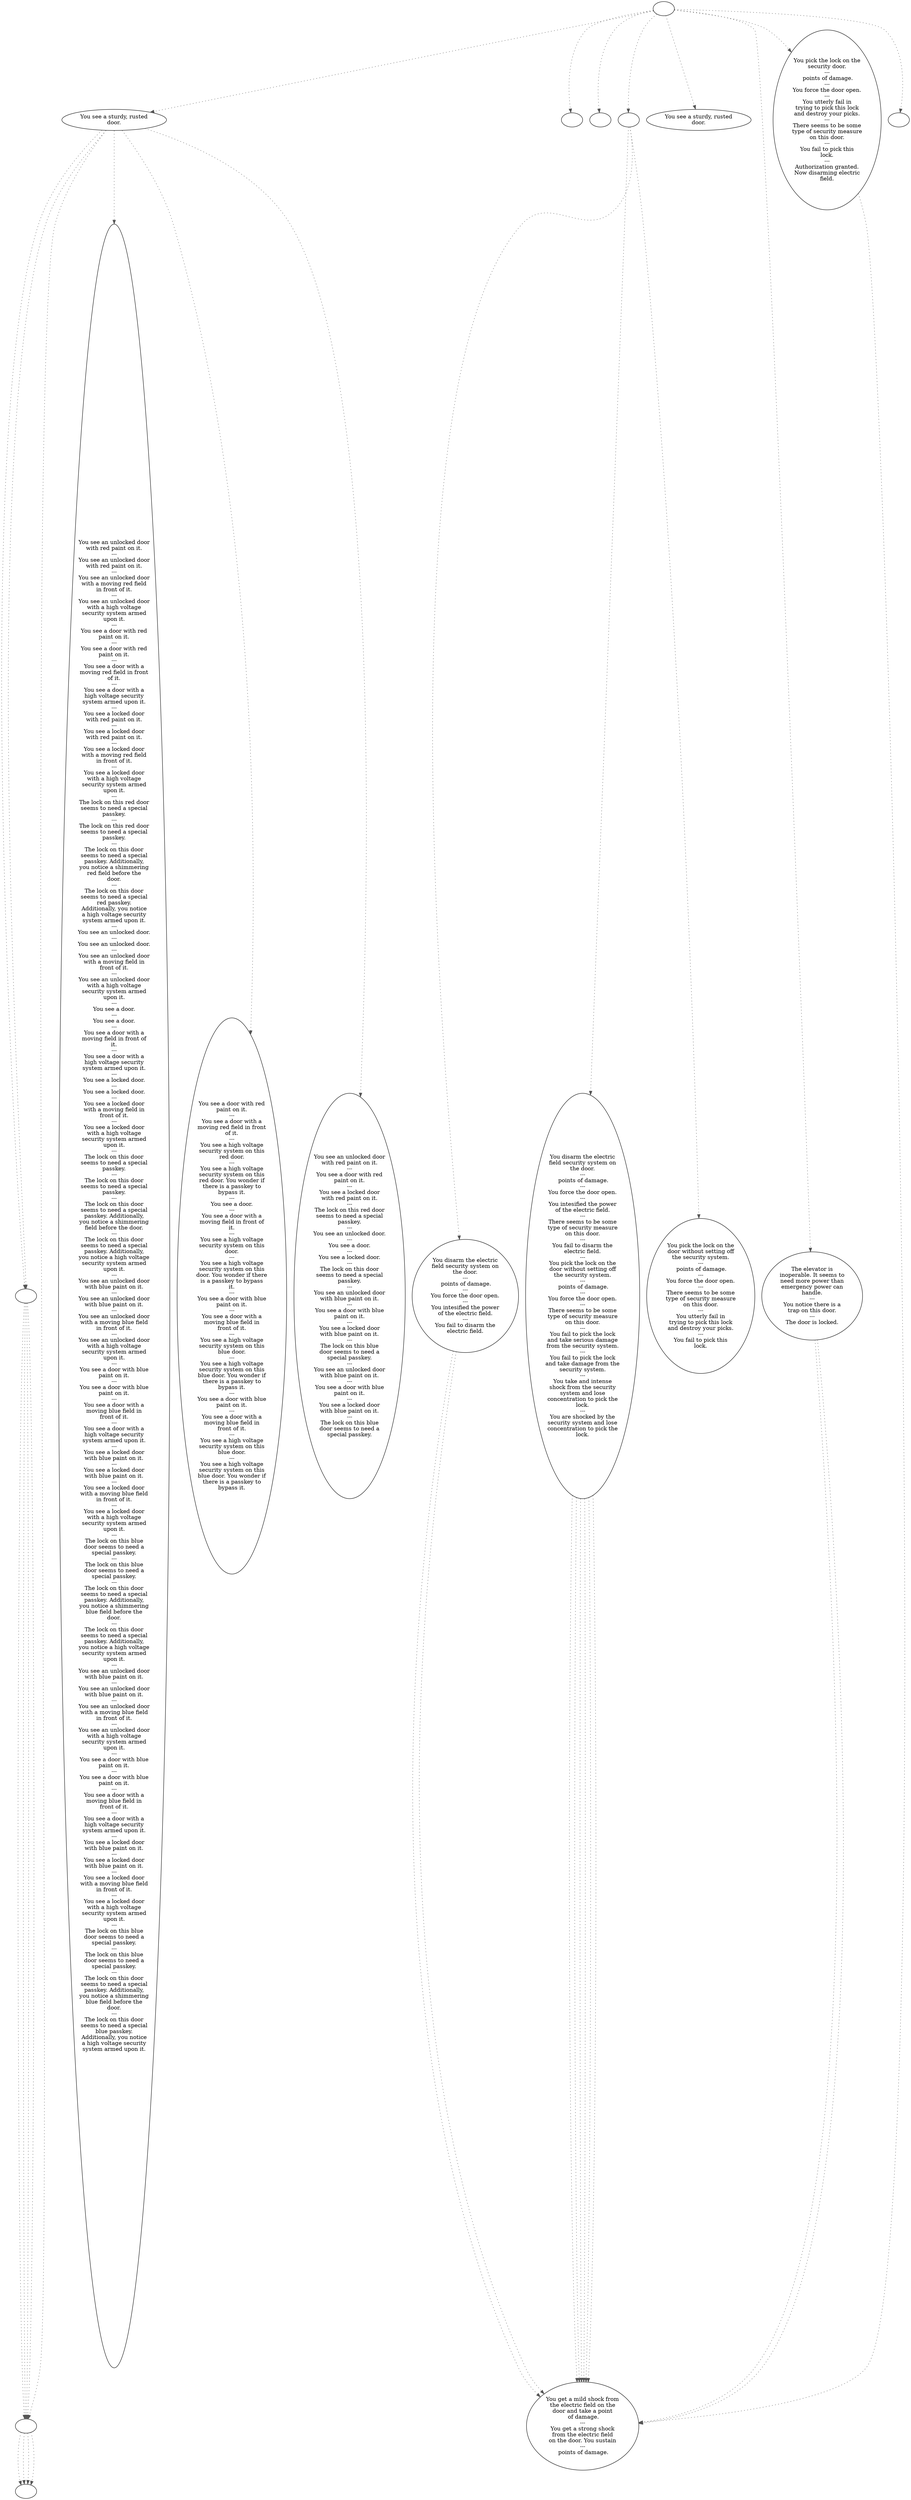 digraph GLOBLDOR {
  "start" [style=filled       fillcolor="#FFFFFF"       color="#000000"]
  "start" -> "use_p_proc" [style=dotted color="#555555"]
  "start" -> "map_enter_p_proc" [style=dotted color="#555555"]
  "start" -> "map_update_p_proc" [style=dotted color="#555555"]
  "start" -> "use_obj_on_p_proc" [style=dotted color="#555555"]
  "start" -> "look_at_p_proc" [style=dotted color="#555555"]
  "start" -> "description_p_proc" [style=dotted color="#555555"]
  "start" -> "use_skill_on_p_proc" [style=dotted color="#555555"]
  "start" -> "damage_p_proc" [style=dotted color="#555555"]
  "start" [label=""]
  "use_p_proc" [style=filled       fillcolor="#FFFFFF"       color="#000000"]
  "use_p_proc" -> "Damage_Dude" [style=dotted color="#555555"]
  "use_p_proc" -> "Damage_Dude" [style=dotted color="#555555"]
  "use_p_proc" [label="The elevator is\ninoperable. It seems to\nneed more power than\nemergency power can\nhandle.\n---\nYou notice there is a\ntrap on this door.\n---\nThe door is locked."]
  "use_skill_on_p_proc" [style=filled       fillcolor="#FFFFFF"       color="#000000"]
  "use_skill_on_p_proc" -> "Trapped_And_Locked" [style=dotted color="#555555"]
  "use_skill_on_p_proc" -> "Trapped_Door" [style=dotted color="#555555"]
  "use_skill_on_p_proc" -> "Locked_Door" [style=dotted color="#555555"]
  "use_skill_on_p_proc" [label=""]
  "use_obj_on_p_proc" [style=filled       fillcolor="#FFFFFF"       color="#000000"]
  "use_obj_on_p_proc" -> "Damage_Dude" [style=dotted color="#555555"]
  "use_obj_on_p_proc" [label="You pick the lock on the\nsecurity door.\n---\n points of damage.\n---\nYou force the door open.\n---\nYou utterly fail in\ntrying to pick this lock\nand destroy your picks.\n---\nThere seems to be some\ntype of security measure\non this door.\n---\nYou fail to pick this\nlock.\n---\nAuthorization granted.\nNow disarming electric\nfield."]
  "look_at_p_proc" [style=filled       fillcolor="#FFFFFF"       color="#000000"]
  "look_at_p_proc" [label="You see a sturdy, rusted\ndoor."]
  "description_p_proc" [style=filled       fillcolor="#FFFFFF"       color="#000000"]
  "description_p_proc" -> "Skill_Checks" [style=dotted color="#555555"]
  "description_p_proc" -> "Display_Armed_And_Locked" [style=dotted color="#555555"]
  "description_p_proc" -> "Skill_Checks" [style=dotted color="#555555"]
  "description_p_proc" -> "Display_Trapped" [style=dotted color="#555555"]
  "description_p_proc" -> "Locks_Check" [style=dotted color="#555555"]
  "description_p_proc" -> "Display_Locked" [style=dotted color="#555555"]
  "description_p_proc" [label="You see a sturdy, rusted\ndoor."]
  "damage_p_proc" [style=filled       fillcolor="#FFFFFF"       color="#000000"]
  "damage_p_proc" [label=""]
  "map_enter_p_proc" [style=filled       fillcolor="#FFFFFF"       color="#000000"]
  "map_enter_p_proc" [label=""]
  "map_update_p_proc" [style=filled       fillcolor="#FFFFFF"       color="#000000"]
  "map_update_p_proc" [label=""]
  "Trapped_And_Locked" [style=filled       fillcolor="#FFFFFF"       color="#000000"]
  "Trapped_And_Locked" -> "Damage_Dude" [style=dotted color="#555555"]
  "Trapped_And_Locked" -> "Damage_Dude" [style=dotted color="#555555"]
  "Trapped_And_Locked" -> "Damage_Dude" [style=dotted color="#555555"]
  "Trapped_And_Locked" -> "Damage_Dude" [style=dotted color="#555555"]
  "Trapped_And_Locked" -> "Damage_Dude" [style=dotted color="#555555"]
  "Trapped_And_Locked" -> "Damage_Dude" [style=dotted color="#555555"]
  "Trapped_And_Locked" [label="You disarm the electric\nfield security system on\nthe door.\n---\n points of damage.\n---\nYou force the door open.\n---\nYou intesified the power\nof the electric field.\n---\nThere seems to be some\ntype of security measure\non this door.\n---\nYou fail to disarm the\nelectric field.\n---\nYou pick the lock on the\ndoor without setting off\nthe security system.\n---\n points of damage.\n---\nYou force the door open.\n---\nThere seems to be some\ntype of security measure\non this door.\n---\nYou fail to pick the lock\nand take serious damage\nfrom the security system.\n---\nYou fail to pick the lock\nand take damage from the\nsecurity system.\n---\nYou take and intense\nshock from the security\nsystem and lose\nconcentration to pick the\nlock.\n---\nYou are shocked by the\nsecurity system and lose\nconcentration to pick the\nlock."]
  "Locked_Door" [style=filled       fillcolor="#FFFFFF"       color="#000000"]
  "Locked_Door" [label="You pick the lock on the\ndoor without setting off\nthe security system.\n---\n points of damage.\n---\nYou force the door open.\n---\nThere seems to be some\ntype of security measure\non this door.\n---\nYou utterly fail in\ntrying to pick this lock\nand destroy your picks.\n---\nYou fail to pick this\nlock."]
  "Trapped_Door" [style=filled       fillcolor="#FFFFFF"       color="#000000"]
  "Trapped_Door" -> "Damage_Dude" [style=dotted color="#555555"]
  "Trapped_Door" -> "Damage_Dude" [style=dotted color="#555555"]
  "Trapped_Door" [label="You disarm the electric\nfield security system on\nthe door.\n---\n points of damage.\n---\nYou force the door open.\n---\nYou intesified the power\nof the electric field.\n---\nYou fail to disarm the\nelectric field."]
  "Damage_Dude" [style=filled       fillcolor="#FFFFFF"       color="#000000"]
  "Damage_Dude" [label="You get a mild shock from\nthe electric field on the\ndoor and take a point\n of damage.\n---\nYou get a strong shock\nfrom the electric field\non the door. You sustain\n---\n points of damage."]
  "Skill_Checks" [style=filled       fillcolor="#FFFFFF"       color="#000000"]
  "Skill_Checks" -> "Locks_Check" [style=dotted color="#555555"]
  "Skill_Checks" -> "Locks_Check" [style=dotted color="#555555"]
  "Skill_Checks" -> "Locks_Check" [style=dotted color="#555555"]
  "Skill_Checks" -> "Locks_Check" [style=dotted color="#555555"]
  "Skill_Checks" [label=""]
  "Stat_Checks" [style=filled       fillcolor="#FFFFFF"       color="#000000"]
  "Stat_Checks" [label=""]
  "Locks_Check" [style=filled       fillcolor="#FFFFFF"       color="#000000"]
  "Locks_Check" -> "Stat_Checks" [style=dotted color="#555555"]
  "Locks_Check" -> "Stat_Checks" [style=dotted color="#555555"]
  "Locks_Check" -> "Stat_Checks" [style=dotted color="#555555"]
  "Locks_Check" -> "Stat_Checks" [style=dotted color="#555555"]
  "Locks_Check" [label=""]
  "Display_Armed_And_Locked" [style=filled       fillcolor="#FFFFFF"       color="#000000"]
  "Display_Armed_And_Locked" [label="You see an unlocked door\nwith red paint on it.\n---\nYou see an unlocked door\nwith red paint on it.\n---\nYou see an unlocked door\nwith a moving red field\nin front of it.\n---\nYou see an unlocked door\nwith a high voltage\nsecurity system armed\nupon it.\n---\nYou see a door with red\npaint on it.\n---\nYou see a door with red\npaint on it.\n---\nYou see a door with a\nmoving red field in front\nof it.\n---\nYou see a door with a\nhigh voltage security\nsystem armed upon it.\n---\nYou see a locked door\nwith red paint on it.\n---\nYou see a locked door\nwith red paint on it.\n---\nYou see a locked door\nwith a moving red field\nin front of it.\n---\nYou see a locked door\nwith a high voltage\nsecurity system armed\nupon it.\n---\nThe lock on this red door\nseems to need a special\npasskey.\n---\nThe lock on this red door\nseems to need a special\npasskey.\n---\nThe lock on this door\nseems to need a special\npasskey. Additionally,\nyou notice a shimmering\nred field before the\ndoor.\n---\nThe lock on this door\nseems to need a special\nred passkey.\nAdditionally, you notice\na high voltage security\nsystem armed upon it.\n---\nYou see an unlocked door.\n---\nYou see an unlocked door.\n---\nYou see an unlocked door\nwith a moving field in\nfront of it.\n---\nYou see an unlocked door\nwith a high voltage\nsecurity system armed\nupon it.\n---\nYou see a door.\n---\nYou see a door.\n---\nYou see a door with a\nmoving field in front of\nit.\n---\nYou see a door with a\nhigh voltage security\nsystem armed upon it.\n---\nYou see a locked door.\n---\nYou see a locked door.\n---\nYou see a locked door\nwith a moving field in\nfront of it.\n---\nYou see a locked door\nwith a high voltage\nsecurity system armed\nupon it.\n---\nThe lock on this door\nseems to need a special\npasskey.\n---\nThe lock on this door\nseems to need a special\npasskey.\n---\nThe lock on this door\nseems to need a special\npasskey. Additionally,\nyou notice a shimmering\nfield before the door.\n---\nThe lock on this door\nseems to need a special\npasskey. Additionally,\nyou notice a high voltage\nsecurity system armed\nupon it.\n---\nYou see an unlocked door\nwith blue paint on it.\n---\nYou see an unlocked door\nwith blue paint on it.\n---\nYou see an unlocked door\nwith a moving blue field\nin front of it.\n---\nYou see an unlocked door\nwith a high voltage\nsecurity system armed\nupon it.\n---\nYou see a door with blue\npaint on it.\n---\nYou see a door with blue\npaint on it.\n---\nYou see a door with a\nmoving blue field in\nfront of it.\n---\nYou see a door with a\nhigh voltage security\nsystem armed upon it.\n---\nYou see a locked door\nwith blue paint on it.\n---\nYou see a locked door\nwith blue paint on it.\n---\nYou see a locked door\nwith a moving blue field\nin front of it.\n---\nYou see a locked door\nwith a high voltage\nsecurity system armed\nupon it.\n---\nThe lock on this blue\ndoor seems to need a\nspecial passkey.\n---\nThe lock on this blue\ndoor seems to need a\nspecial passkey.\n---\nThe lock on this door\nseems to need a special\npasskey. Additionally,\nyou notice a shimmering\nblue field before the\ndoor.\n---\nThe lock on this door\nseems to need a special\npasskey. Additionally,\nyou notice a high voltage\nsecurity system armed\nupon it.\n---\nYou see an unlocked door\nwith blue paint on it.\n---\nYou see an unlocked door\nwith blue paint on it.\n---\nYou see an unlocked door\nwith a moving blue field\nin front of it.\n---\nYou see an unlocked door\nwith a high voltage\nsecurity system armed\nupon it.\n---\nYou see a door with blue\npaint on it.\n---\nYou see a door with blue\npaint on it.\n---\nYou see a door with a\nmoving blue field in\nfront of it.\n---\nYou see a door with a\nhigh voltage security\nsystem armed upon it.\n---\nYou see a locked door\nwith blue paint on it.\n---\nYou see a locked door\nwith blue paint on it.\n---\nYou see a locked door\nwith a moving blue field\nin front of it.\n---\nYou see a locked door\nwith a high voltage\nsecurity system armed\nupon it.\n---\nThe lock on this blue\ndoor seems to need a\nspecial passkey.\n---\nThe lock on this blue\ndoor seems to need a\nspecial passkey.\n---\nThe lock on this door\nseems to need a special\npasskey. Additionally,\nyou notice a shimmering\nblue field before the\ndoor.\n---\nThe lock on this door\nseems to need a special\nblue passkey.\nAdditionally, you notice\na high voltage security\nsystem armed upon it."]
  "Display_Locked" [style=filled       fillcolor="#FFFFFF"       color="#000000"]
  "Display_Locked" [label="You see an unlocked door\nwith red paint on it.\n---\nYou see a door with red\npaint on it.\n---\nYou see a locked door\nwith red paint on it.\n---\nThe lock on this red door\nseems to need a special\npasskey.\n---\nYou see an unlocked door.\n---\nYou see a door.\n---\nYou see a locked door.\n---\nThe lock on this door\nseems to need a special\npasskey.\n---\nYou see an unlocked door\nwith blue paint on it.\n---\nYou see a door with blue\npaint on it.\n---\nYou see a locked door\nwith blue paint on it.\n---\nThe lock on this blue\ndoor seems to need a\nspecial passkey.\n---\nYou see an unlocked door\nwith blue paint on it.\n---\nYou see a door with blue\npaint on it.\n---\nYou see a locked door\nwith blue paint on it.\n---\nThe lock on this blue\ndoor seems to need a\nspecial passkey."]
  "Display_Trapped" [style=filled       fillcolor="#FFFFFF"       color="#000000"]
  "Display_Trapped" [label="You see a door with red\npaint on it.\n---\nYou see a door with a\nmoving red field in front\nof it.\n---\nYou see a high voltage\nsecurity system on this\nred door.\n---\nYou see a high voltage\nsecurity system on this\nred door. You wonder if\nthere is a passkey to\nbypass it.\n---\nYou see a door.\n---\nYou see a door with a\nmoving field in front of\nit.\n---\nYou see a high voltage\nsecurity system on this\ndoor.\n---\nYou see a high voltage\nsecurity system on this\ndoor. You wonder if there\nis a passkey to bypass\nit.\n---\nYou see a door with blue\npaint on it.\n---\nYou see a door with a\nmoving blue field in\nfront of it.\n---\nYou see a high voltage\nsecurity system on this\nblue door.\n---\nYou see a high voltage\nsecurity system on this\nblue door. You wonder if\nthere is a passkey to\nbypass it.\n---\nYou see a door with blue\npaint on it.\n---\nYou see a door with a\nmoving blue field in\nfront of it.\n---\nYou see a high voltage\nsecurity system on this\nblue door.\n---\nYou see a high voltage\nsecurity system on this\nblue door. You wonder if\nthere is a passkey to\nbypass it."]
}